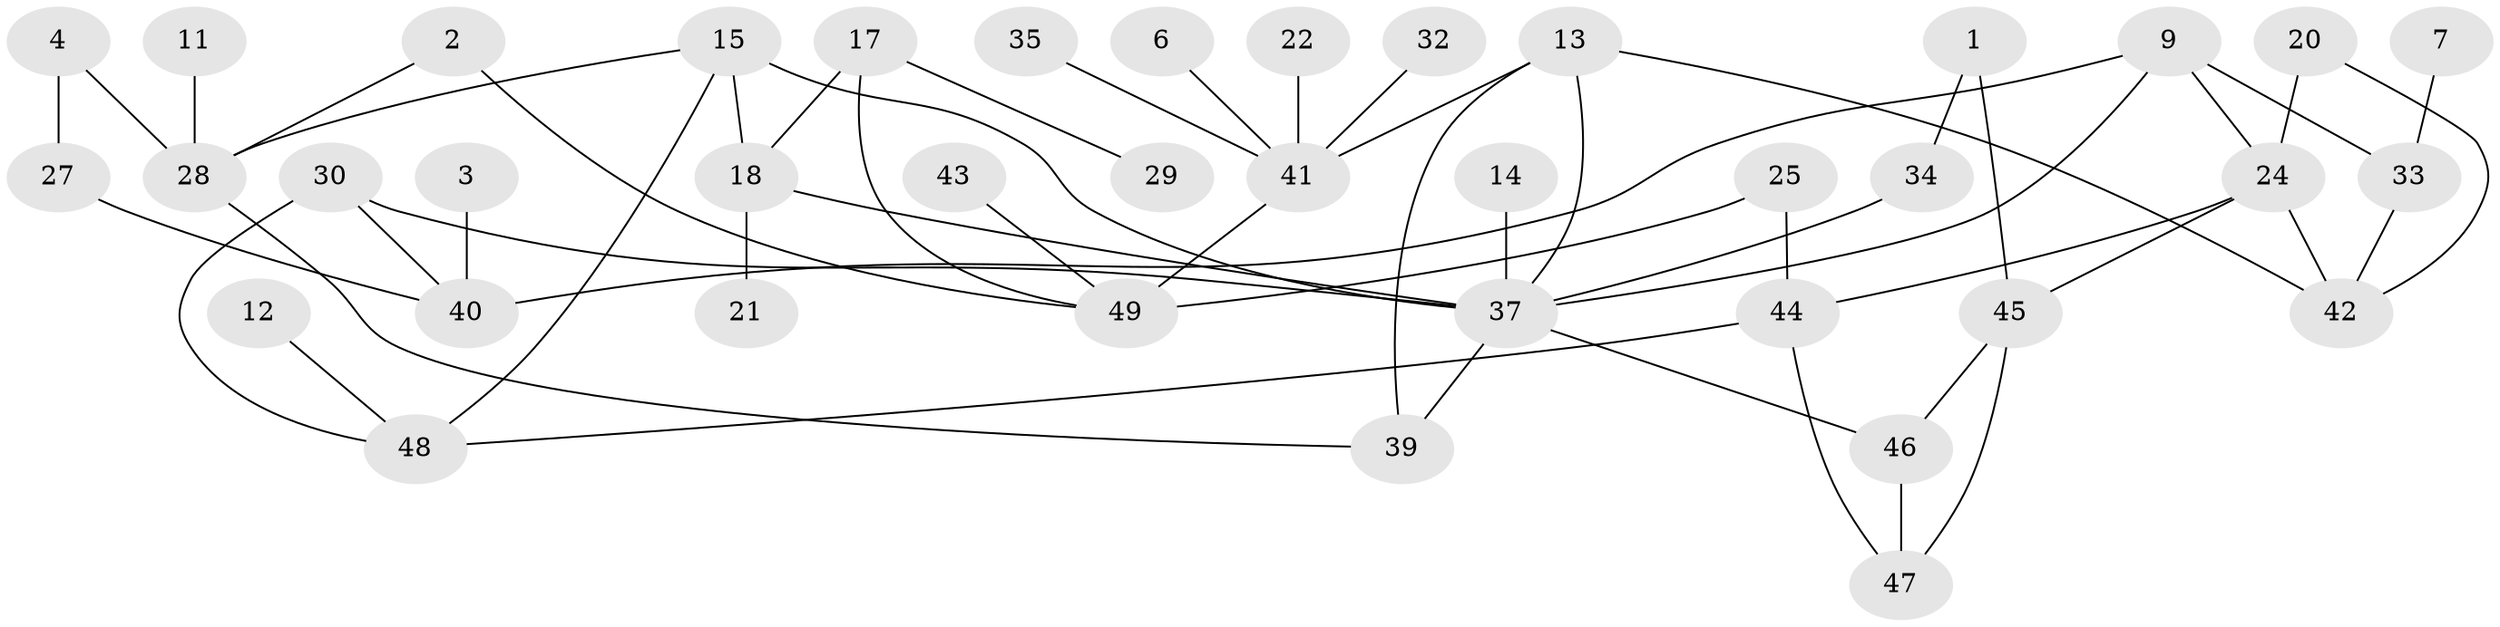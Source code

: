 // original degree distribution, {2: 0.2653061224489796, 3: 0.2755102040816326, 4: 0.09183673469387756, 1: 0.22448979591836735, 5: 0.030612244897959183, 0: 0.09183673469387756, 6: 0.02040816326530612}
// Generated by graph-tools (version 1.1) at 2025/49/03/09/25 03:49:05]
// undirected, 39 vertices, 55 edges
graph export_dot {
graph [start="1"]
  node [color=gray90,style=filled];
  1;
  2;
  3;
  4;
  6;
  7;
  9;
  11;
  12;
  13;
  14;
  15;
  17;
  18;
  20;
  21;
  22;
  24;
  25;
  27;
  28;
  29;
  30;
  32;
  33;
  34;
  35;
  37;
  39;
  40;
  41;
  42;
  43;
  44;
  45;
  46;
  47;
  48;
  49;
  1 -- 34 [weight=1.0];
  1 -- 45 [weight=1.0];
  2 -- 28 [weight=1.0];
  2 -- 49 [weight=1.0];
  3 -- 40 [weight=1.0];
  4 -- 27 [weight=1.0];
  4 -- 28 [weight=1.0];
  6 -- 41 [weight=1.0];
  7 -- 33 [weight=1.0];
  9 -- 24 [weight=1.0];
  9 -- 33 [weight=1.0];
  9 -- 37 [weight=1.0];
  9 -- 40 [weight=1.0];
  11 -- 28 [weight=1.0];
  12 -- 48 [weight=1.0];
  13 -- 37 [weight=1.0];
  13 -- 39 [weight=2.0];
  13 -- 41 [weight=1.0];
  13 -- 42 [weight=1.0];
  14 -- 37 [weight=1.0];
  15 -- 18 [weight=1.0];
  15 -- 28 [weight=1.0];
  15 -- 37 [weight=2.0];
  15 -- 48 [weight=1.0];
  17 -- 18 [weight=1.0];
  17 -- 29 [weight=1.0];
  17 -- 49 [weight=1.0];
  18 -- 21 [weight=1.0];
  18 -- 37 [weight=1.0];
  20 -- 24 [weight=1.0];
  20 -- 42 [weight=1.0];
  22 -- 41 [weight=1.0];
  24 -- 42 [weight=1.0];
  24 -- 44 [weight=1.0];
  24 -- 45 [weight=1.0];
  25 -- 44 [weight=1.0];
  25 -- 49 [weight=2.0];
  27 -- 40 [weight=1.0];
  28 -- 39 [weight=1.0];
  30 -- 37 [weight=1.0];
  30 -- 40 [weight=1.0];
  30 -- 48 [weight=1.0];
  32 -- 41 [weight=1.0];
  33 -- 42 [weight=1.0];
  34 -- 37 [weight=2.0];
  35 -- 41 [weight=1.0];
  37 -- 39 [weight=1.0];
  37 -- 46 [weight=1.0];
  41 -- 49 [weight=1.0];
  43 -- 49 [weight=1.0];
  44 -- 47 [weight=1.0];
  44 -- 48 [weight=1.0];
  45 -- 46 [weight=1.0];
  45 -- 47 [weight=1.0];
  46 -- 47 [weight=1.0];
}
